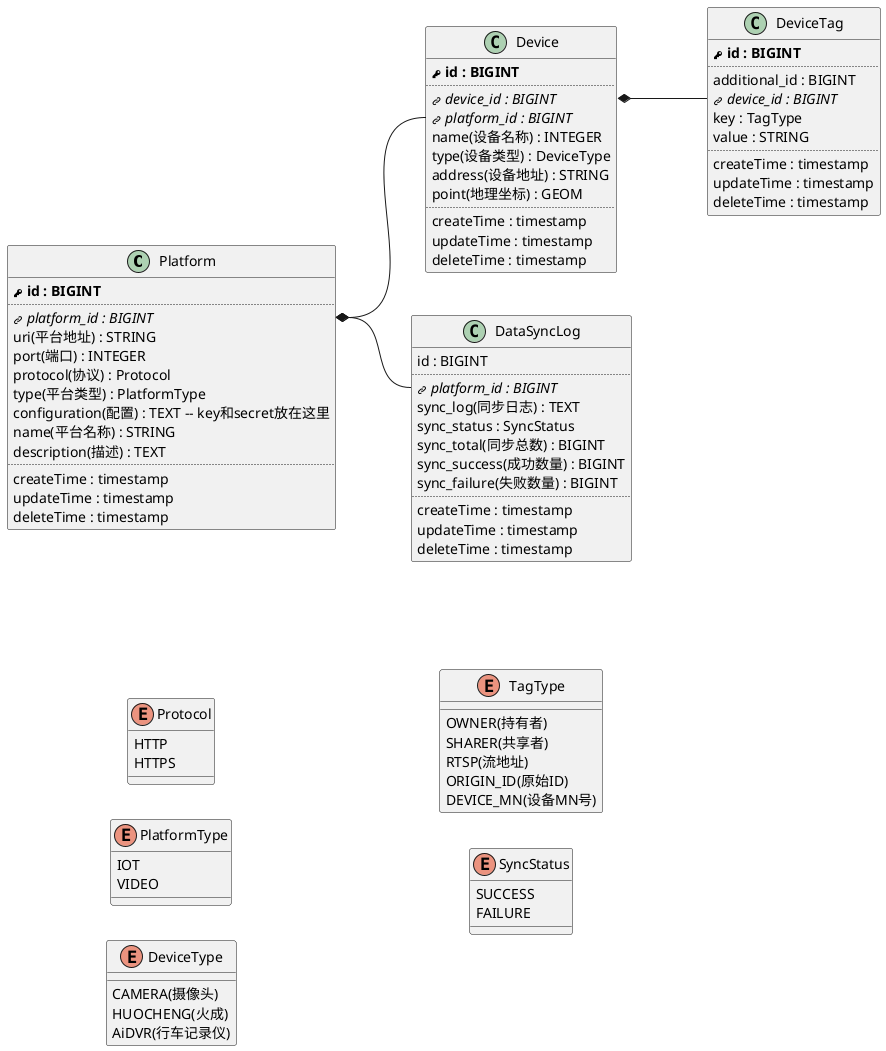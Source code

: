 @startuml
left to right direction

!define PK <size:12><&key></size><b>
!define FK <size:12><&link-intact></size><i>
!define PP <size:12><&caret-right></size>

' 平台配置表
class Platform {
  PK id : BIGINT
  ..
  FK platform_id : BIGINT
  uri(平台地址) : STRING
  port(端口) : INTEGER
  protocol(协议) : Protocol
  type(平台类型) : PlatformType
  configuration(配置) : TEXT -- key和secret放在这里
  name(平台名称) : STRING
  description(描述) : TEXT
  ..
  createTime : timestamp
  updateTime : timestamp
  deleteTime : timestamp
}

' 设备基础信息表
class Device {
  PK id : BIGINT
  ..
  FK device_id : BIGINT
  FK platform_id : BIGINT
  name(设备名称) : INTEGER
  type(设备类型) : DeviceType
  address(设备地址) : STRING
  point(地理坐标) : GEOM
  ..
  createTime : timestamp
  updateTime : timestamp
  deleteTime : timestamp
}

' 设备标签表=> 如:rtsp流地址可以放置此处
class DeviceTag {
  PK id : BIGINT
  ..
  additional_id : BIGINT
  FK device_id : BIGINT
  key : TagType
  value : STRING
  ..
  createTime : timestamp
  updateTime : timestamp
  deleteTime : timestamp
}

' 数据同步日志
class DataSyncLog {
  id : BIGINT
  ..
  FK platform_id : BIGINT
  sync_log(同步日志) : TEXT
  sync_status : SyncStatus
  sync_total(同步总数) : BIGINT
  sync_success(成功数量) : BIGINT
  sync_failure(失败数量) : BIGINT
  ..
  createTime : timestamp
  updateTime : timestamp
  deleteTime : timestamp
}

Platform::platform_id *-- Device::platform_id
Platform::platform_id *-- DataSyncLog::platform_id
Device::device_id *-- DeviceTag::device_id

' 平台协议
enum Protocol {
    HTTP
    HTTPS
}

' 平台类型
enum PlatformType {
    IOT
    VIDEO
}

' 设备类型
enum DeviceType {
    CAMERA(摄像头)
    HUOCHENG(火成)
    AiDVR(行车记录仪)
}

' 标签类型
enum TagType {
    OWNER(持有者)
    SHARER(共享者)
    RTSP(流地址)
    ORIGIN_ID(原始ID)
    DEVICE_MN(设备MN号)
}

' 同步状态
enum SyncStatus {
    SUCCESS
    FAILURE
}

@enduml